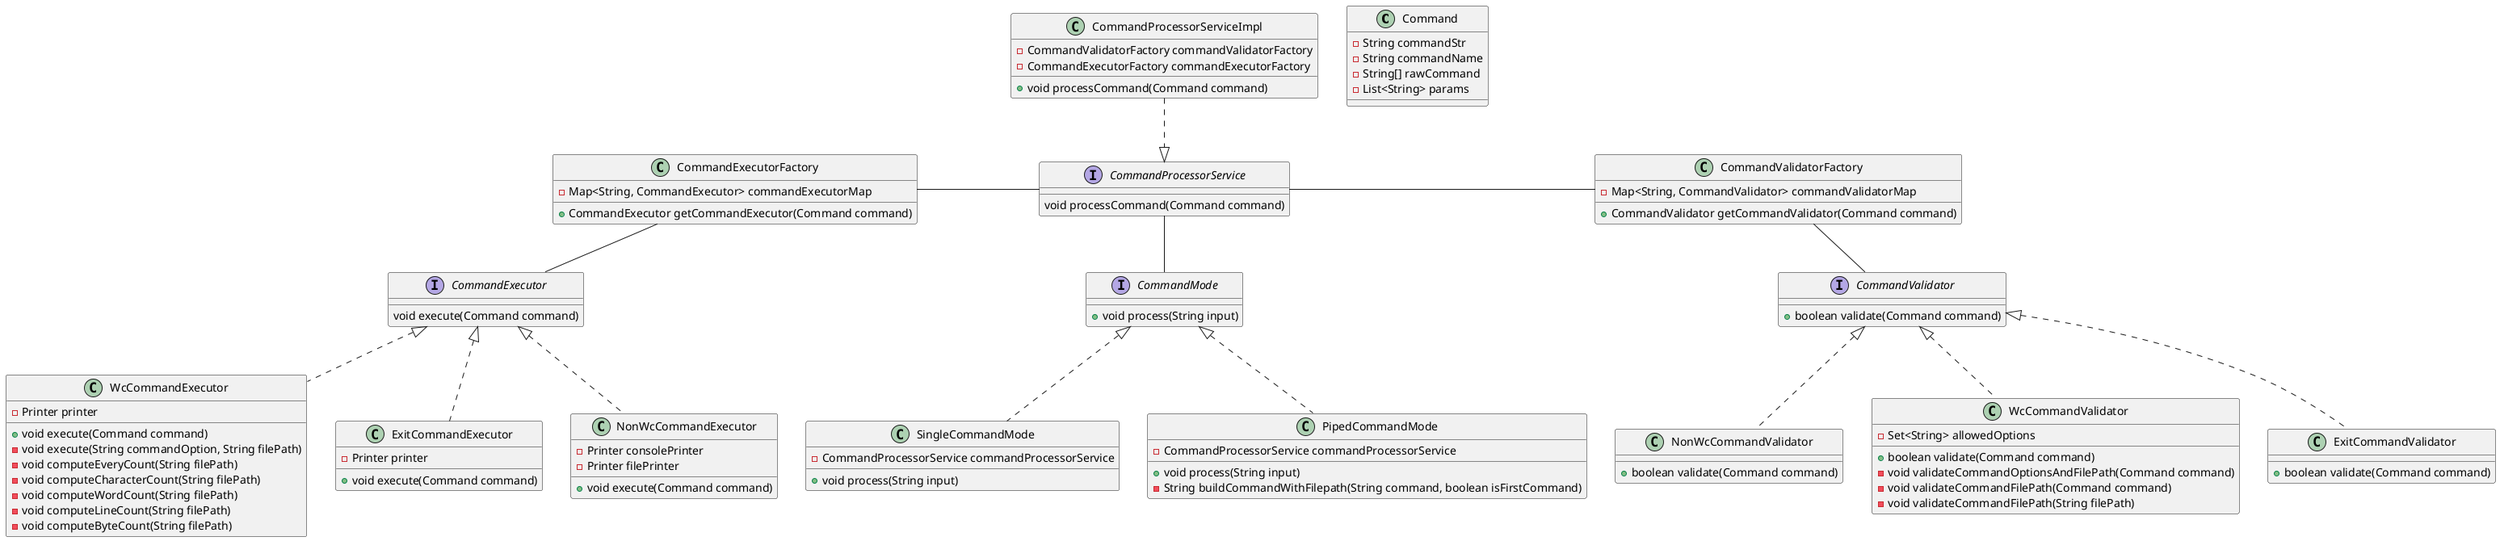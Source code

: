 @startuml
'https://plantuml.com/class-diagram

class Command {
    - String commandStr
    - String commandName
    - String[] rawCommand
    - List<String> params
}

interface CommandValidator {
    + boolean validate(Command command)
}

class WcCommandValidator implements CommandValidator {
    - Set<String> allowedOptions
    + boolean validate(Command command)
    - void validateCommandOptionsAndFilePath(Command command)
    - void validateCommandFilePath(Command command)
    - void validateCommandFilePath(String filePath)
}

class ExitCommandValidator implements CommandValidator {
    + boolean validate(Command command)
}

class NonWcCommandValidator implements CommandValidator {
    + boolean validate(Command command)
}

interface CommandExecutor {
	void execute(Command command)
}

class WcCommandExecutor implements CommandExecutor {
    - Printer printer
    + void execute(Command command)
    - void execute(String commandOption, String filePath)
    - void computeEveryCount(String filePath)
    - void computeCharacterCount(String filePath)
    - void computeWordCount(String filePath)
    - void computeLineCount(String filePath)
    - void computeByteCount(String filePath)
}

class ExitCommandExecutor implements CommandExecutor {
    - Printer printer
    + void execute(Command command)
}

class NonWcCommandExecutor implements CommandExecutor{
	-  Printer consolePrinter
	-  Printer filePrinter
	+ void execute(Command command)
}

class CommandExecutorFactory {
	- Map<String, CommandExecutor> commandExecutorMap
	+ CommandExecutor getCommandExecutor(Command command)
}

class CommandValidatorFactory {
	- Map<String, CommandValidator> commandValidatorMap
	+ CommandValidator getCommandValidator(Command command)
}

CommandValidatorFactory -down- CommandValidator
CommandExecutorFactory -down- CommandExecutor

interface CommandProcessorService {
	void processCommand(Command command)
}

class CommandProcessorServiceImpl  {
    - CommandValidatorFactory commandValidatorFactory
    - CommandExecutorFactory commandExecutorFactory
    + void processCommand(Command command)
}

CommandProcessorServiceImpl .down.|> CommandProcessorService

CommandProcessorService -right- CommandValidatorFactory
CommandProcessorService -left- CommandExecutorFactory

interface CommandMode {
	+ void process(String input)
}

class SingleCommandMode implements CommandMode {
    - CommandProcessorService commandProcessorService
    + void process(String input)
}

class PipedCommandMode implements CommandMode {
    - CommandProcessorService commandProcessorService
    + void process(String input)
    - String buildCommandWithFilepath(String command, boolean isFirstCommand)
}

CommandMode -up- CommandProcessorService

@enduml